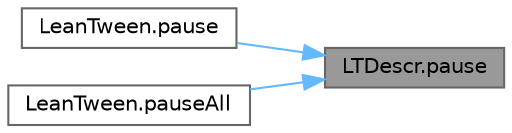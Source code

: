 digraph "LTDescr.pause"
{
 // LATEX_PDF_SIZE
  bgcolor="transparent";
  edge [fontname=Helvetica,fontsize=10,labelfontname=Helvetica,labelfontsize=10];
  node [fontname=Helvetica,fontsize=10,shape=box,height=0.2,width=0.4];
  rankdir="RL";
  Node1 [id="Node000001",label="LTDescr.pause",height=0.2,width=0.4,color="gray40", fillcolor="grey60", style="filled", fontcolor="black",tooltip=" "];
  Node1 -> Node2 [id="edge1_Node000001_Node000002",dir="back",color="steelblue1",style="solid",tooltip=" "];
  Node2 [id="Node000002",label="LeanTween.pause",height=0.2,width=0.4,color="grey40", fillcolor="white", style="filled",URL="$class_lean_tween.html#af511218bf4513f8e9e89366a6c6363ec",tooltip="Pause all tweens for a GameObject."];
  Node1 -> Node3 [id="edge2_Node000001_Node000003",dir="back",color="steelblue1",style="solid",tooltip=" "];
  Node3 [id="Node000003",label="LeanTween.pauseAll",height=0.2,width=0.4,color="grey40", fillcolor="white", style="filled",URL="$class_lean_tween.html#a49bf7c3489ffc475b7439df2322563b2",tooltip="Pause all active tweens."];
}
